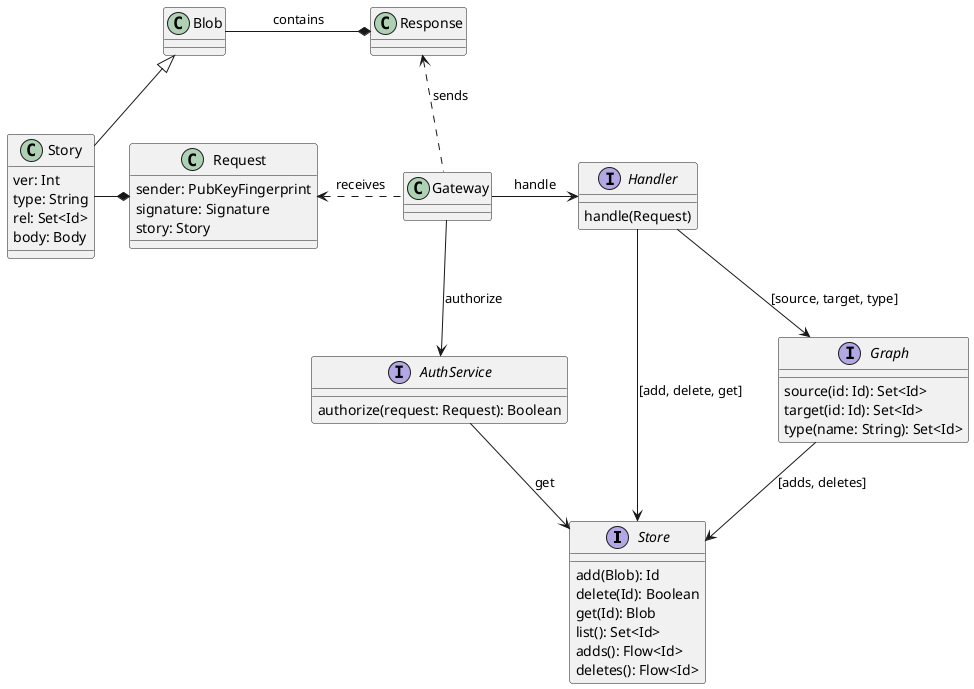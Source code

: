 @startuml

interface Store {
    add(Blob): Id
    delete(Id): Boolean
    get(Id): Blob
    list(): Set<Id>
    adds(): Flow<Id>
    deletes(): Flow<Id>
}

interface Graph {
    source(id: Id): Set<Id>
    target(id: Id): Set<Id>
    type(name: String): Set<Id>
}

class Story {
    ver: Int
    type: String
    rel: Set<Id>
    body: Body
}

class Request {
    sender: PubKeyFingerprint
    signature: Signature
    story: Story
}

class Response

interface AuthService {
    authorize(request: Request): Boolean
}

interface Handler {
    handle(Request)
}

class Gateway

Story -*  Request
Blob <|-- Story
Blob -*  Response : contains
Request <. Gateway : receives
Response <.. Gateway : sends


Graph --> Store : [adds, deletes]
Gateway -> Handler : handle
Gateway --> AuthService : authorize
Handler -> Store : [add, delete, get]
Handler --> Graph : [source, target, type]
AuthService --> Store : get

@enduml
